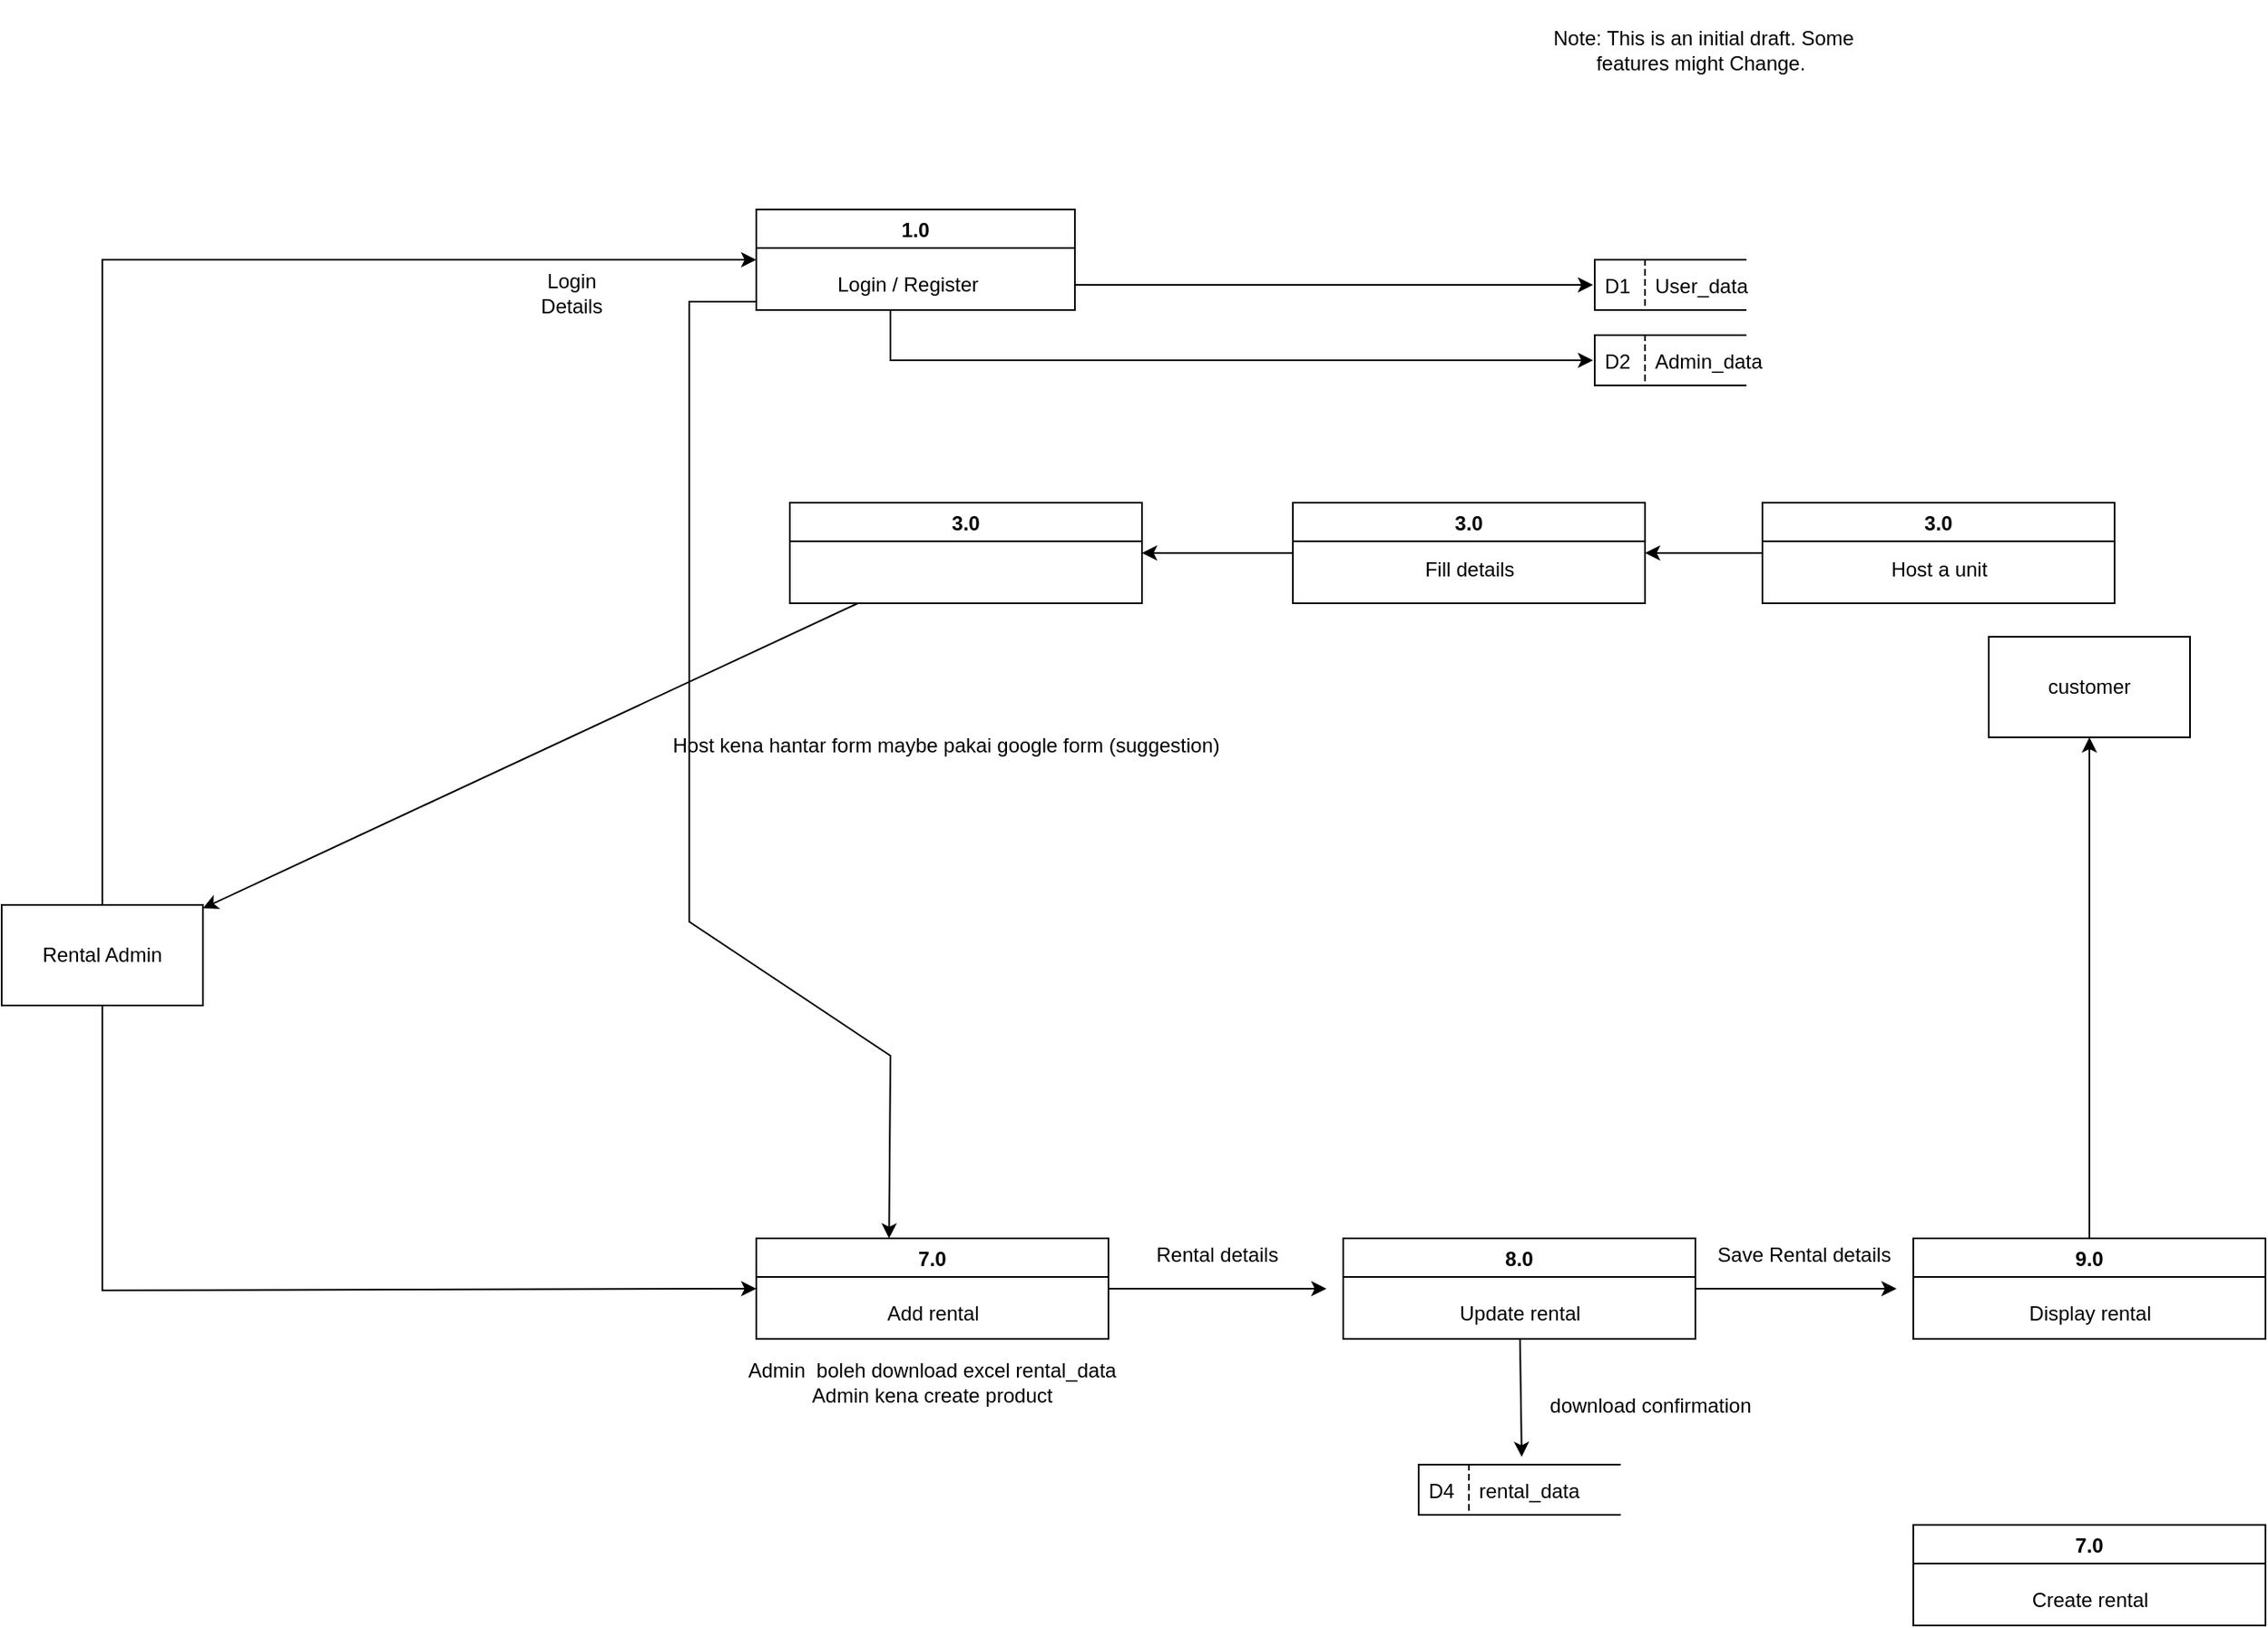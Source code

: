 <mxfile>
    <diagram id="R2lEEEUBdFMjLlhIrx00" name="Page-1">
        <mxGraphModel dx="1907" dy="1784" grid="1" gridSize="10" guides="1" tooltips="1" connect="1" arrows="1" fold="1" page="1" pageScale="1" pageWidth="850" pageHeight="1100" math="0" shadow="0" extFonts="Permanent Marker^https://fonts.googleapis.com/css?family=Permanent+Marker">
            <root>
                <mxCell id="0"/>
                <mxCell id="1" parent="0"/>
                <mxCell id="Ci3cu0jDoSGofdBfNgbZ-30" style="edgeStyle=orthogonalEdgeStyle;rounded=0;orthogonalLoop=1;jettySize=auto;html=1;entryX=0;entryY=0.5;entryDx=0;entryDy=0;" parent="1" source="Ci3cu0jDoSGofdBfNgbZ-3" target="Ci3cu0jDoSGofdBfNgbZ-5" edge="1">
                    <mxGeometry relative="1" as="geometry">
                        <Array as="points">
                            <mxPoint x="-150" y="45"/>
                        </Array>
                    </mxGeometry>
                </mxCell>
                <mxCell id="122" style="edgeStyle=none;html=1;entryX=0;entryY=0.5;entryDx=0;entryDy=0;rounded=0;" parent="1" source="Ci3cu0jDoSGofdBfNgbZ-3" target="61" edge="1">
                    <mxGeometry relative="1" as="geometry">
                        <Array as="points">
                            <mxPoint x="-150" y="660"/>
                        </Array>
                    </mxGeometry>
                </mxCell>
                <mxCell id="Ci3cu0jDoSGofdBfNgbZ-3" value="Rental Admin" style="rounded=0;whiteSpace=wrap;html=1;" parent="1" vertex="1">
                    <mxGeometry x="-210" y="430" width="120" height="60" as="geometry"/>
                </mxCell>
                <mxCell id="Ci3cu0jDoSGofdBfNgbZ-5" value="1.0" style="swimlane;startSize=23;" parent="1" vertex="1">
                    <mxGeometry x="240" y="15" width="190" height="60" as="geometry"/>
                </mxCell>
                <mxCell id="Ci3cu0jDoSGofdBfNgbZ-6" value="Login / Register" style="text;html=1;align=center;verticalAlign=middle;resizable=0;points=[];autosize=1;strokeColor=none;fillColor=none;rotation=0;" parent="Ci3cu0jDoSGofdBfNgbZ-5" vertex="1">
                    <mxGeometry x="35" y="30" width="110" height="30" as="geometry"/>
                </mxCell>
                <mxCell id="Ci3cu0jDoSGofdBfNgbZ-47" style="edgeStyle=orthogonalEdgeStyle;rounded=0;orthogonalLoop=1;jettySize=auto;html=1;" parent="1" target="Ci3cu0jDoSGofdBfNgbZ-19" edge="1">
                    <mxGeometry relative="1" as="geometry">
                        <Array as="points">
                            <mxPoint x="600" y="60"/>
                            <mxPoint x="600" y="60"/>
                        </Array>
                        <mxPoint x="430" y="60" as="sourcePoint"/>
                    </mxGeometry>
                </mxCell>
                <mxCell id="Ci3cu0jDoSGofdBfNgbZ-19" value="User_data" style="shape=partialRectangle;fillColor=none;align=left;verticalAlign=middle;strokeColor=default;spacingLeft=34;rotatable=0;points=[[0,0.5],[1,0.5]];portConstraint=eastwest;dropTarget=0;strokeWidth=1;perimeterSpacing=1;right=0;" parent="1" vertex="1">
                    <mxGeometry x="740" y="45" width="90" height="30" as="geometry"/>
                </mxCell>
                <mxCell id="Ci3cu0jDoSGofdBfNgbZ-20" value="D1" style="shape=partialRectangle;top=0;left=0;bottom=0;fillColor=none;stokeWidth=1;dashed=1;align=left;verticalAlign=middle;spacingLeft=4;spacingRight=4;overflow=hidden;rotatable=0;points=[];portConstraint=eastwest;part=1;strokeColor=default;" parent="Ci3cu0jDoSGofdBfNgbZ-19" vertex="1" connectable="0">
                    <mxGeometry width="30" height="30" as="geometry"/>
                </mxCell>
                <mxCell id="94" style="edgeStyle=none;html=1;" parent="1" source="Ci3cu0jDoSGofdBfNgbZ-41" edge="1">
                    <mxGeometry relative="1" as="geometry">
                        <mxPoint x="920" y="659" as="targetPoint"/>
                    </mxGeometry>
                </mxCell>
                <mxCell id="104" style="edgeStyle=none;html=1;entryX=0.512;entryY=-0.113;entryDx=0;entryDy=0;entryPerimeter=0;" parent="1" source="Ci3cu0jDoSGofdBfNgbZ-41" target="76" edge="1">
                    <mxGeometry relative="1" as="geometry"/>
                </mxCell>
                <mxCell id="Ci3cu0jDoSGofdBfNgbZ-41" value="8.0" style="swimlane;startSize=23;" parent="1" vertex="1">
                    <mxGeometry x="590" y="629" width="210" height="60" as="geometry">
                        <mxRectangle x="120" y="460" width="60" height="30" as="alternateBounds"/>
                    </mxGeometry>
                </mxCell>
                <mxCell id="Ci3cu0jDoSGofdBfNgbZ-42" value="Update rental" style="text;html=1;align=center;verticalAlign=middle;resizable=0;points=[];autosize=1;strokeColor=none;fillColor=none;" parent="Ci3cu0jDoSGofdBfNgbZ-41" vertex="1">
                    <mxGeometry x="55" y="30" width="100" height="30" as="geometry"/>
                </mxCell>
                <mxCell id="111" style="edgeStyle=none;html=1;" parent="1" source="8" target="Ci3cu0jDoSGofdBfNgbZ-3" edge="1">
                    <mxGeometry relative="1" as="geometry"/>
                </mxCell>
                <mxCell id="8" value="3.0" style="swimlane;startSize=23;" parent="1" vertex="1">
                    <mxGeometry x="260" y="190" width="210" height="60" as="geometry">
                        <mxRectangle x="240" y="260" width="60" height="30" as="alternateBounds"/>
                    </mxGeometry>
                </mxCell>
                <mxCell id="9" value="&lt;font face=&quot;Arial, sans-serif&quot; color=&quot;#ffffff&quot;&gt;&lt;span style=&quot;font-size: 13.333px;&quot;&gt;Send Confirm Details&lt;/span&gt;&lt;/font&gt;" style="text;html=1;align=center;verticalAlign=middle;resizable=0;points=[];autosize=1;strokeColor=none;fillColor=none;" parent="8" vertex="1">
                    <mxGeometry x="30" y="30" width="150" height="30" as="geometry"/>
                </mxCell>
                <mxCell id="57" value="Admin_data" style="shape=partialRectangle;fillColor=none;align=left;verticalAlign=middle;strokeColor=default;spacingLeft=34;rotatable=0;points=[[0,0.5],[1,0.5]];portConstraint=eastwest;dropTarget=0;strokeWidth=1;perimeterSpacing=1;right=0;" parent="1" vertex="1">
                    <mxGeometry x="740" y="90" width="90" height="30" as="geometry"/>
                </mxCell>
                <mxCell id="58" value="D2" style="shape=partialRectangle;top=0;left=0;bottom=0;fillColor=none;stokeWidth=1;dashed=1;align=left;verticalAlign=middle;spacingLeft=4;spacingRight=4;overflow=hidden;rotatable=0;points=[];portConstraint=eastwest;part=1;strokeColor=default;" parent="57" connectable="0" vertex="1">
                    <mxGeometry width="30" height="30" as="geometry"/>
                </mxCell>
                <mxCell id="60" style="edgeStyle=orthogonalEdgeStyle;rounded=0;orthogonalLoop=1;jettySize=auto;html=1;entryX=0;entryY=0.5;entryDx=0;entryDy=0;" parent="1" target="57" edge="1">
                    <mxGeometry relative="1" as="geometry">
                        <Array as="points">
                            <mxPoint x="320" y="75"/>
                            <mxPoint x="320" y="105"/>
                        </Array>
                        <mxPoint x="320" y="80" as="sourcePoint"/>
                        <mxPoint x="739.06" y="65" as="targetPoint"/>
                    </mxGeometry>
                </mxCell>
                <mxCell id="90" style="edgeStyle=none;html=1;" parent="1" source="61" edge="1">
                    <mxGeometry relative="1" as="geometry">
                        <mxPoint x="580" y="659" as="targetPoint"/>
                    </mxGeometry>
                </mxCell>
                <mxCell id="61" value="7.0" style="swimlane;startSize=23;" parent="1" vertex="1">
                    <mxGeometry x="240" y="629" width="210" height="60" as="geometry">
                        <mxRectangle x="120" y="460" width="60" height="30" as="alternateBounds"/>
                    </mxGeometry>
                </mxCell>
                <mxCell id="62" value="Add rental" style="text;html=1;align=center;verticalAlign=middle;resizable=0;points=[];autosize=1;strokeColor=none;fillColor=none;" parent="61" vertex="1">
                    <mxGeometry x="65" y="30" width="80" height="30" as="geometry"/>
                </mxCell>
                <mxCell id="63" value="9.0" style="swimlane;startSize=23;" parent="1" vertex="1">
                    <mxGeometry x="930" y="629" width="210" height="60" as="geometry">
                        <mxRectangle x="120" y="460" width="60" height="30" as="alternateBounds"/>
                    </mxGeometry>
                </mxCell>
                <mxCell id="64" value="Display rental" style="text;html=1;align=center;verticalAlign=middle;resizable=0;points=[];autosize=1;strokeColor=none;fillColor=none;" parent="63" vertex="1">
                    <mxGeometry x="55" y="30" width="100" height="30" as="geometry"/>
                </mxCell>
                <mxCell id="76" value="rental_data" style="shape=partialRectangle;fillColor=none;align=left;verticalAlign=middle;strokeColor=default;spacingLeft=34;rotatable=0;points=[[0,0.5],[1,0.5]];portConstraint=eastwest;dropTarget=0;strokeWidth=1;perimeterSpacing=1;right=0;" parent="1" vertex="1">
                    <mxGeometry x="635" y="764" width="120" height="30" as="geometry"/>
                </mxCell>
                <mxCell id="77" value="D4" style="shape=partialRectangle;top=0;left=0;bottom=0;fillColor=none;stokeWidth=1;dashed=1;align=left;verticalAlign=middle;spacingLeft=4;spacingRight=4;overflow=hidden;rotatable=0;points=[];portConstraint=eastwest;part=1;strokeColor=default;" parent="76" connectable="0" vertex="1">
                    <mxGeometry width="30" height="30" as="geometry"/>
                </mxCell>
                <mxCell id="86" value="Note: This is an initial draft. Some features might Change.&amp;nbsp;" style="text;strokeColor=none;align=center;fillColor=none;html=1;verticalAlign=middle;whiteSpace=wrap;rounded=0;" parent="1" vertex="1">
                    <mxGeometry x="710" y="-110" width="190" height="60" as="geometry"/>
                </mxCell>
                <mxCell id="89" value="Login Details" style="text;strokeColor=none;align=center;fillColor=none;html=1;verticalAlign=middle;whiteSpace=wrap;rounded=0;" parent="1" vertex="1">
                    <mxGeometry x="100" y="50" width="60" height="30" as="geometry"/>
                </mxCell>
                <mxCell id="92" value="Rental details" style="text;strokeColor=none;align=center;fillColor=none;html=1;verticalAlign=middle;whiteSpace=wrap;rounded=0;" parent="1" vertex="1">
                    <mxGeometry x="470" y="624" width="90" height="30" as="geometry"/>
                </mxCell>
                <mxCell id="93" value="Save Rental details" style="text;strokeColor=none;align=center;fillColor=none;html=1;verticalAlign=middle;whiteSpace=wrap;rounded=0;" parent="1" vertex="1">
                    <mxGeometry x="810" y="624" width="110" height="30" as="geometry"/>
                </mxCell>
                <mxCell id="95" value="customer" style="rounded=0;whiteSpace=wrap;html=1;" parent="1" vertex="1">
                    <mxGeometry x="975" y="270" width="120" height="60" as="geometry"/>
                </mxCell>
                <mxCell id="100" value="Admin&amp;nbsp; boleh download excel rental_data&lt;br&gt;Admin kena create product" style="text;strokeColor=none;align=center;fillColor=none;html=1;verticalAlign=middle;whiteSpace=wrap;rounded=0;" parent="1" vertex="1">
                    <mxGeometry x="140" y="700" width="410" height="30" as="geometry"/>
                </mxCell>
                <mxCell id="108" value="download confirmation&amp;nbsp;" style="text;strokeColor=none;align=center;fillColor=none;html=1;verticalAlign=middle;whiteSpace=wrap;rounded=0;" parent="1" vertex="1">
                    <mxGeometry x="700" y="714" width="150" height="30" as="geometry"/>
                </mxCell>
                <mxCell id="110" style="edgeStyle=none;html=1;rounded=0;entryX=0.377;entryY=0.001;entryDx=0;entryDy=0;entryPerimeter=0;" parent="1" target="61" edge="1">
                    <mxGeometry relative="1" as="geometry">
                        <mxPoint x="160" y="600" as="targetPoint"/>
                        <Array as="points">
                            <mxPoint x="200" y="70"/>
                            <mxPoint x="200" y="440"/>
                            <mxPoint x="320" y="520"/>
                        </Array>
                        <mxPoint x="240" y="70" as="sourcePoint"/>
                    </mxGeometry>
                </mxCell>
                <mxCell id="112" style="edgeStyle=none;html=1;entryX=0.5;entryY=1;entryDx=0;entryDy=0;exitX=0.5;exitY=0;exitDx=0;exitDy=0;" parent="1" source="63" target="95" edge="1">
                    <mxGeometry relative="1" as="geometry"/>
                </mxCell>
                <mxCell id="113" value="" style="group" parent="1" connectable="0" vertex="1">
                    <mxGeometry x="840" y="190" width="210" height="60" as="geometry"/>
                </mxCell>
                <mxCell id="114" value="3.0" style="swimlane;startSize=23;" parent="113" vertex="1">
                    <mxGeometry width="210" height="60" as="geometry">
                        <mxRectangle x="240" y="260" width="60" height="30" as="alternateBounds"/>
                    </mxGeometry>
                </mxCell>
                <mxCell id="115" value="Host a unit" style="text;html=1;align=center;verticalAlign=middle;resizable=0;points=[];autosize=1;strokeColor=none;fillColor=none;" parent="114" vertex="1">
                    <mxGeometry x="65" y="25" width="80" height="30" as="geometry"/>
                </mxCell>
                <mxCell id="116" value="" style="group" parent="1" connectable="0" vertex="1">
                    <mxGeometry x="560" y="190" width="210" height="60" as="geometry"/>
                </mxCell>
                <mxCell id="117" value="3.0" style="swimlane;startSize=23;" parent="116" vertex="1">
                    <mxGeometry width="210" height="60" as="geometry">
                        <mxRectangle x="240" y="260" width="60" height="30" as="alternateBounds"/>
                    </mxGeometry>
                </mxCell>
                <mxCell id="118" value="Fill details" style="text;html=1;align=center;verticalAlign=middle;resizable=0;points=[];autosize=1;strokeColor=none;fillColor=none;" parent="117" vertex="1">
                    <mxGeometry x="65" y="25" width="80" height="30" as="geometry"/>
                </mxCell>
                <mxCell id="120" style="edgeStyle=none;html=1;entryX=1;entryY=0.5;entryDx=0;entryDy=0;" parent="1" source="117" target="8" edge="1">
                    <mxGeometry relative="1" as="geometry"/>
                </mxCell>
                <mxCell id="121" style="edgeStyle=none;html=1;entryX=1;entryY=0.5;entryDx=0;entryDy=0;" parent="1" source="114" target="117" edge="1">
                    <mxGeometry relative="1" as="geometry"/>
                </mxCell>
                <mxCell id="123" value="Host kena hantar form maybe pakai google form (suggestion)&amp;nbsp;" style="text;strokeColor=none;align=center;fillColor=none;html=1;verticalAlign=middle;whiteSpace=wrap;rounded=0;" parent="1" vertex="1">
                    <mxGeometry x="150" y="320" width="410" height="30" as="geometry"/>
                </mxCell>
                <mxCell id="125" value="7.0" style="swimlane;startSize=23;" vertex="1" parent="1">
                    <mxGeometry x="930" y="800" width="210" height="60" as="geometry">
                        <mxRectangle x="120" y="460" width="60" height="30" as="alternateBounds"/>
                    </mxGeometry>
                </mxCell>
                <mxCell id="126" value="Create rental" style="text;html=1;align=center;verticalAlign=middle;resizable=0;points=[];autosize=1;strokeColor=none;fillColor=none;" vertex="1" parent="125">
                    <mxGeometry x="60" y="30" width="90" height="30" as="geometry"/>
                </mxCell>
            </root>
        </mxGraphModel>
    </diagram>
</mxfile>